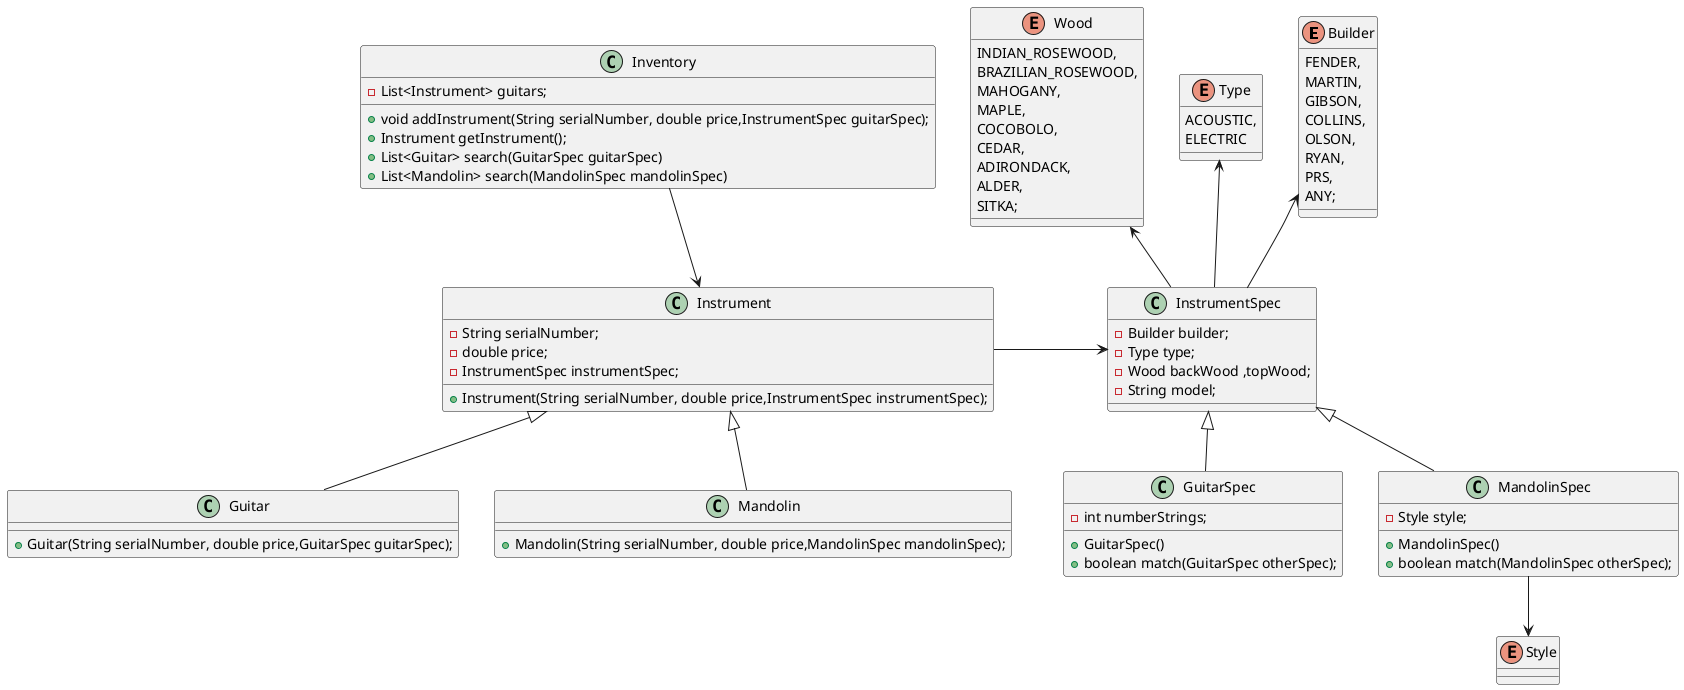 @startuml

Enum Builder{
    FENDER,
    MARTIN,
    GIBSON,
    COLLINS,
    OLSON,
    RYAN,
    PRS,
    ANY;
}

Enum Type{
    ACOUSTIC,
    ELECTRIC
}

Enum Wood{
    INDIAN_ROSEWOOD,
    BRAZILIAN_ROSEWOOD,
    MAHOGANY,
    MAPLE,
    COCOBOLO,
    CEDAR,
    ADIRONDACK,
    ALDER,
    SITKA;
}

Enum Style{
}

Class InstrumentSpec{
    - Builder builder;
    - Type type;
    - Wood backWood ,topWood;
    - String model;
}
InstrumentSpec -up-> Builder
InstrumentSpec -up-> Type
InstrumentSpec -up-> Wood
Class GuitarSpec{
    - int numberStrings;
    + GuitarSpec()
    + boolean match(GuitarSpec otherSpec);
}

Class MandolinSpec{
    - Style style;
    + MandolinSpec()
    + boolean match(MandolinSpec otherSpec);
}
MandolinSpec -down-> Style

InstrumentSpec <|-- GuitarSpec
InstrumentSpec <|-- MandolinSpec

Class Instrument{
    - String serialNumber;
    - double price;
    - InstrumentSpec instrumentSpec;
    + Instrument(String serialNumber, double price,InstrumentSpec instrumentSpec);
}



Class Guitar{
    + Guitar(String serialNumber, double price,GuitarSpec guitarSpec);
}

Class Mandolin{
    + Mandolin(String serialNumber, double price,MandolinSpec mandolinSpec);
}

Instrument <|-- Guitar
Instrument <|-- Mandolin

Instrument -> InstrumentSpec

Class Inventory{
    - List<Instrument> guitars;
    + void addInstrument(String serialNumber, double price,InstrumentSpec guitarSpec);
    + Instrument getInstrument();
    + List<Guitar> search(GuitarSpec guitarSpec)
    + List<Mandolin> search(MandolinSpec mandolinSpec)
}

Inventory -down-> Instrument

@enduml